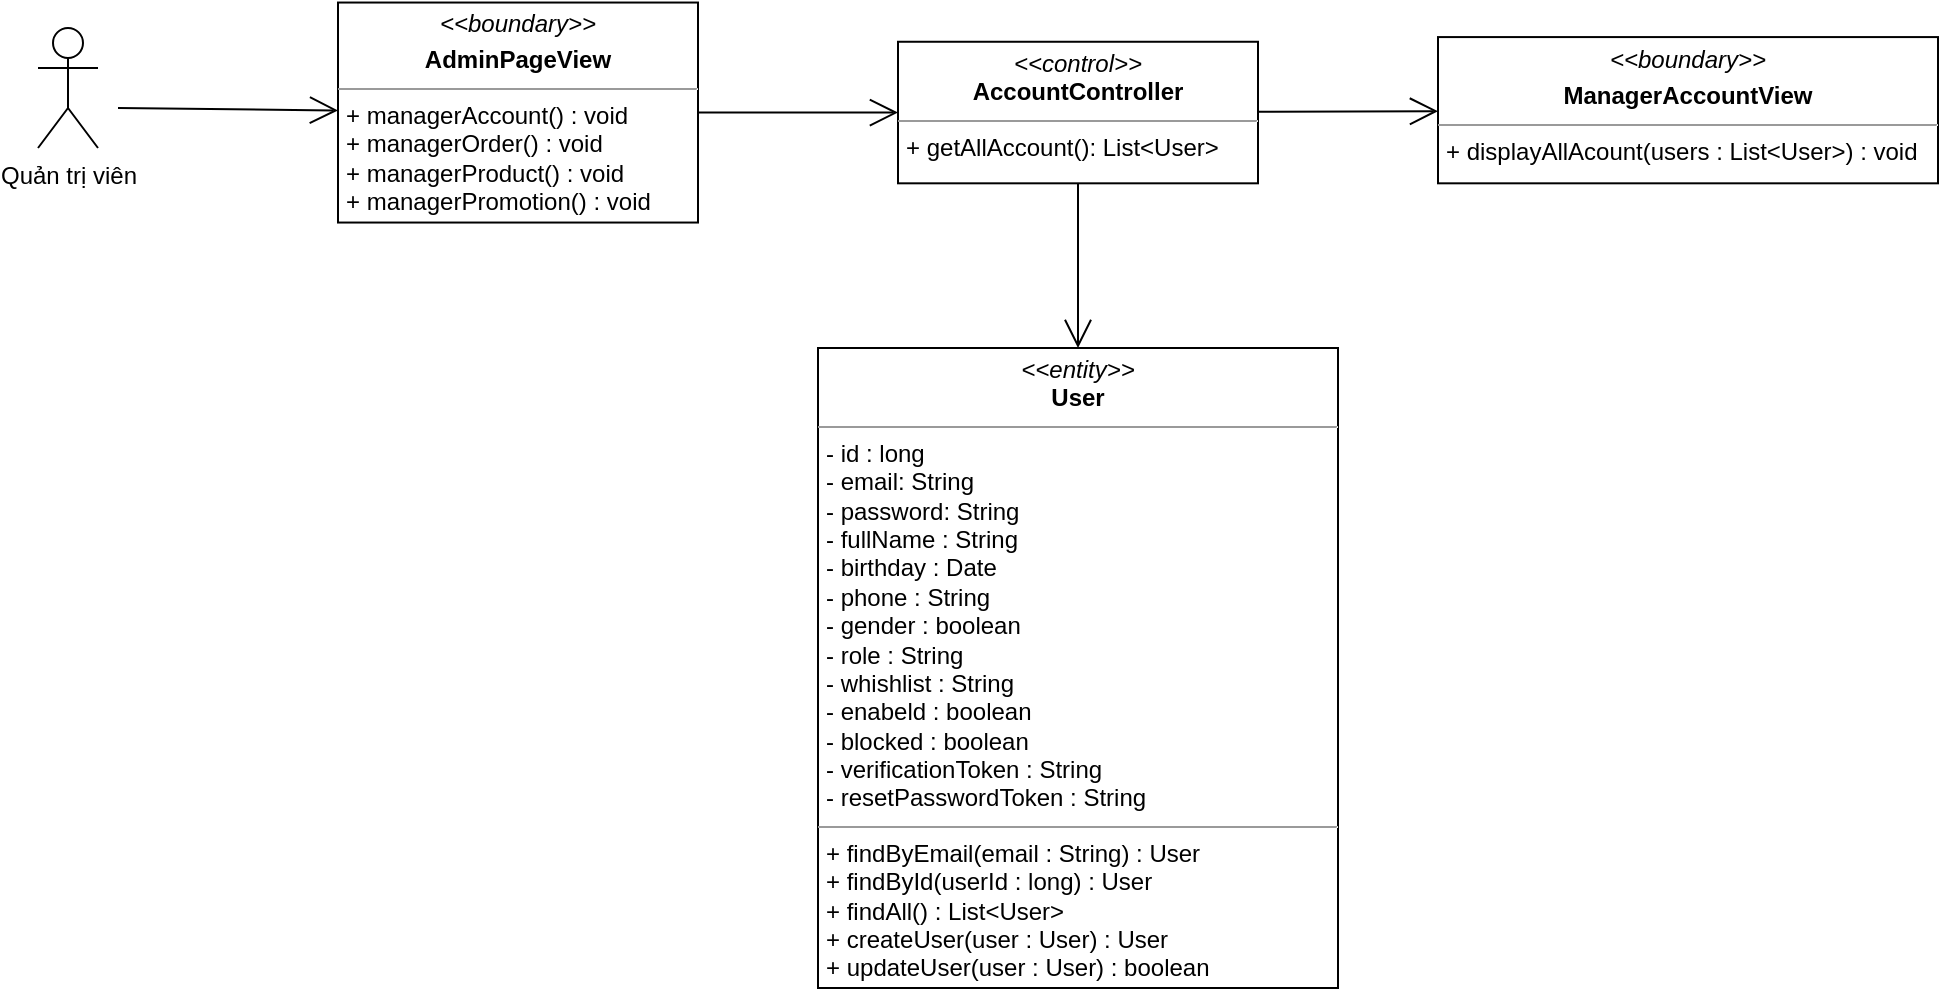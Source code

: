 <mxfile version="14.7.6" type="device"><diagram id="IabAoE6qQH740ywjiqEj" name="Page-1"><mxGraphModel dx="868" dy="425" grid="1" gridSize="10" guides="1" tooltips="1" connect="1" arrows="1" fold="1" page="1" pageScale="1" pageWidth="827" pageHeight="1169" math="0" shadow="0"><root><mxCell id="0"/><mxCell id="1" parent="0"/><mxCell id="fPeD0wAQGcPslvmE8Mgf-1" value="&lt;p style=&quot;margin: 0px ; margin-top: 4px ; text-align: center&quot;&gt;&lt;i&gt;&amp;lt;&amp;lt;boundary&amp;gt;&amp;gt;&lt;/i&gt;&lt;/p&gt;&lt;p style=&quot;margin: 0px ; margin-top: 4px ; text-align: center&quot;&gt;&lt;b&gt;ManagerAccountView&lt;/b&gt;&lt;/p&gt;&lt;hr size=&quot;1&quot;&gt;&lt;p style=&quot;margin: 0px ; margin-left: 4px&quot;&gt;&lt;span&gt;+ displayAllAcount(users : List&amp;lt;User&amp;gt;) : void&lt;/span&gt;&lt;/p&gt;" style="verticalAlign=top;align=left;overflow=fill;fontSize=12;fontFamily=Helvetica;html=1;" parent="1" vertex="1"><mxGeometry x="770" y="44.54" width="250" height="73.12" as="geometry"/></mxCell><mxCell id="fPeD0wAQGcPslvmE8Mgf-4" value="" style="endArrow=open;endFill=1;endSize=12;html=1;" parent="1" source="mIm5cBpM9z8cZF6PnfIY-3" target="fPeD0wAQGcPslvmE8Mgf-1" edge="1"><mxGeometry width="160" relative="1" as="geometry"><mxPoint x="331" y="160" as="sourcePoint"/><mxPoint x="420" y="240" as="targetPoint"/></mxGeometry></mxCell><mxCell id="fPeD0wAQGcPslvmE8Mgf-8" value="&lt;p style=&quot;margin: 0px ; margin-top: 4px ; text-align: center&quot;&gt;&lt;i&gt;&amp;lt;&amp;lt;entity&amp;gt;&amp;gt;&lt;/i&gt;&lt;br&gt;&lt;b&gt;User&lt;/b&gt;&lt;/p&gt;&lt;hr size=&quot;1&quot;&gt;&lt;p style=&quot;margin: 0px ; margin-left: 4px&quot;&gt;- id : long&lt;/p&gt;&lt;p style=&quot;margin: 0px ; margin-left: 4px&quot;&gt;- email: String&lt;br&gt;- password: String&lt;/p&gt;&lt;p style=&quot;margin: 0px ; margin-left: 4px&quot;&gt;- fullName : String&lt;/p&gt;&lt;p style=&quot;margin: 0px ; margin-left: 4px&quot;&gt;- birthday : Date&lt;/p&gt;&lt;p style=&quot;margin: 0px ; margin-left: 4px&quot;&gt;- phone : String&lt;/p&gt;&lt;p style=&quot;margin: 0px ; margin-left: 4px&quot;&gt;- gender : boolean&lt;/p&gt;&lt;p style=&quot;margin: 0px ; margin-left: 4px&quot;&gt;- role : String&lt;/p&gt;&lt;p style=&quot;margin: 0px ; margin-left: 4px&quot;&gt;- whishlist : String&lt;/p&gt;&lt;p style=&quot;margin: 0px ; margin-left: 4px&quot;&gt;- enabeld : boolean&lt;/p&gt;&lt;p style=&quot;margin: 0px ; margin-left: 4px&quot;&gt;- blocked : boolean&lt;/p&gt;&lt;p style=&quot;margin: 0px ; margin-left: 4px&quot;&gt;- verificationToken : String&lt;/p&gt;&lt;p style=&quot;margin: 0px ; margin-left: 4px&quot;&gt;- resetPasswordToken : String&lt;/p&gt;&lt;hr size=&quot;1&quot;&gt;&lt;p style=&quot;margin: 0px 0px 0px 4px&quot;&gt;+ findByEmail(email : String) : User&amp;nbsp;&lt;/p&gt;&lt;p style=&quot;margin: 0px 0px 0px 4px&quot;&gt;+ findById(userId : long) : User&lt;/p&gt;&lt;p style=&quot;margin: 0px 0px 0px 4px&quot;&gt;+ findAll() : List&amp;lt;User&amp;gt;&lt;/p&gt;&lt;p style=&quot;margin: 0px 0px 0px 4px&quot;&gt;+ createUser(user : User) : User&lt;/p&gt;&lt;p style=&quot;margin: 0px 0px 0px 4px&quot;&gt;+ updateUser(user : User) : boolean&lt;/p&gt;" style="verticalAlign=top;align=left;overflow=fill;fontSize=12;fontFamily=Helvetica;html=1;" parent="1" vertex="1"><mxGeometry x="460" y="200" width="260" height="320" as="geometry"/></mxCell><mxCell id="mIm5cBpM9z8cZF6PnfIY-3" value="&lt;p style=&quot;margin: 0px ; margin-top: 4px ; text-align: center&quot;&gt;&lt;i&gt;&amp;lt;&amp;lt;control&amp;gt;&amp;gt;&lt;/i&gt;&lt;br&gt;&lt;b&gt;AccountController&lt;/b&gt;&lt;/p&gt;&lt;hr size=&quot;1&quot;&gt;&lt;p style=&quot;margin: 0px ; margin-left: 4px&quot;&gt;+ getAllAccount(): List&amp;lt;User&amp;gt;&lt;br&gt;&lt;/p&gt;" style="verticalAlign=top;align=left;overflow=fill;fontSize=12;fontFamily=Helvetica;html=1;" parent="1" vertex="1"><mxGeometry x="500" y="46.88" width="180" height="70.78" as="geometry"/></mxCell><mxCell id="mIm5cBpM9z8cZF6PnfIY-8" value="" style="endArrow=open;endFill=1;endSize=12;html=1;" parent="1" source="mIm5cBpM9z8cZF6PnfIY-3" target="fPeD0wAQGcPslvmE8Mgf-8" edge="1"><mxGeometry width="160" relative="1" as="geometry"><mxPoint x="680" y="150" as="sourcePoint"/><mxPoint x="670" y="159.22" as="targetPoint"/></mxGeometry></mxCell><mxCell id="Ke6J0qE-F8s9iwpFcCnL-1" value="&lt;p style=&quot;margin: 0px ; margin-top: 4px ; text-align: center&quot;&gt;&lt;i&gt;&amp;lt;&amp;lt;boundary&amp;gt;&amp;gt;&lt;/i&gt;&lt;/p&gt;&lt;p style=&quot;margin: 0px ; margin-top: 4px ; text-align: center&quot;&gt;&lt;b&gt;AdminPageView&lt;/b&gt;&lt;/p&gt;&lt;hr size=&quot;1&quot;&gt;&lt;p style=&quot;margin: 0px ; margin-left: 4px&quot;&gt;&lt;span&gt;+ managerAccount() : void&lt;/span&gt;&lt;br&gt;&lt;/p&gt;&lt;p style=&quot;margin: 0px ; margin-left: 4px&quot;&gt;&lt;span&gt;+ managerOrder() : void&lt;/span&gt;&lt;/p&gt;&lt;p style=&quot;margin: 0px ; margin-left: 4px&quot;&gt;&lt;span&gt;+ managerProduct() : void&lt;/span&gt;&lt;/p&gt;&lt;p style=&quot;margin: 0px ; margin-left: 4px&quot;&gt;&lt;span&gt;+ managerPromotion() : void&lt;/span&gt;&lt;/p&gt;" style="verticalAlign=top;align=left;overflow=fill;fontSize=12;fontFamily=Helvetica;html=1;" parent="1" vertex="1"><mxGeometry x="220" y="27.27" width="180" height="110" as="geometry"/></mxCell><mxCell id="Ke6J0qE-F8s9iwpFcCnL-2" value="" style="endArrow=open;endFill=1;endSize=12;html=1;" parent="1" source="Ke6J0qE-F8s9iwpFcCnL-1" target="mIm5cBpM9z8cZF6PnfIY-3" edge="1"><mxGeometry width="160" relative="1" as="geometry"><mxPoint x="480" y="220" as="sourcePoint"/><mxPoint x="640" y="220" as="targetPoint"/></mxGeometry></mxCell><mxCell id="rmXtLZwvVvWMhK1NA1pM-1" value="Quản trị viên&lt;br&gt;" style="shape=umlActor;verticalLabelPosition=bottom;verticalAlign=top;html=1;" parent="1" vertex="1"><mxGeometry x="70" y="40" width="30" height="60" as="geometry"/></mxCell><mxCell id="rmXtLZwvVvWMhK1NA1pM-2" value="" style="endArrow=open;endFill=1;endSize=12;html=1;" parent="1" target="Ke6J0qE-F8s9iwpFcCnL-1" edge="1"><mxGeometry width="160" relative="1" as="geometry"><mxPoint x="110" y="80" as="sourcePoint"/><mxPoint x="760" y="210" as="targetPoint"/></mxGeometry></mxCell></root></mxGraphModel></diagram></mxfile>